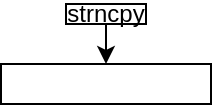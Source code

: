 <mxfile version="25.0.1">
  <diagram name="Page-1" id="vbpMvAzfpR46Yc8OS1SC">
    <mxGraphModel dx="441" dy="230" grid="1" gridSize="10" guides="1" tooltips="1" connect="1" arrows="1" fold="1" page="1" pageScale="1" pageWidth="850" pageHeight="1100" math="0" shadow="0">
      <root>
        <mxCell id="0" />
        <mxCell id="1" parent="0" />
        <mxCell id="nfRPx0YD3IKtcqzps1tF-1" value="" style="rounded=0;whiteSpace=wrap;html=1;" vertex="1" parent="1">
          <mxGeometry x="320" y="360" width="40" height="10" as="geometry" />
        </mxCell>
        <mxCell id="nfRPx0YD3IKtcqzps1tF-2" value="strncpy" style="text;html=1;align=center;verticalAlign=middle;whiteSpace=wrap;rounded=0;" vertex="1" parent="1">
          <mxGeometry x="320" y="360" width="40" height="10" as="geometry" />
        </mxCell>
        <mxCell id="nfRPx0YD3IKtcqzps1tF-3" value="" style="endArrow=classic;html=1;rounded=0;exitX=0.5;exitY=1;exitDx=0;exitDy=0;" edge="1" parent="1" source="nfRPx0YD3IKtcqzps1tF-2">
          <mxGeometry width="50" height="50" relative="1" as="geometry">
            <mxPoint x="350" y="430" as="sourcePoint" />
            <mxPoint x="340" y="390" as="targetPoint" />
            <Array as="points">
              <mxPoint x="340" y="370" />
            </Array>
          </mxGeometry>
        </mxCell>
        <mxCell id="nfRPx0YD3IKtcqzps1tF-4" value="" style="rounded=0;whiteSpace=wrap;html=1;" vertex="1" parent="1">
          <mxGeometry x="287.5" y="390" width="105" height="20" as="geometry" />
        </mxCell>
      </root>
    </mxGraphModel>
  </diagram>
</mxfile>
